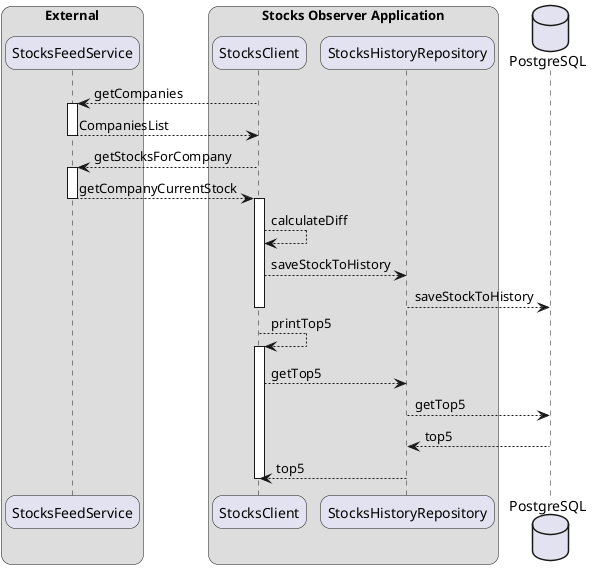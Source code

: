 @startuml
skinparam sequenceArrowThickneSFC 2
skinparam roundcorner 20

database PostgreSQL as DB order 80

box "External"
participant StocksFeedService as SFC
end box

box "Stocks Observer Application"
participant StocksClient as SC
participant StocksHistoryRepository as SHR
end box

SC --> SFC: getCompanies
activate SFC
SC <-- SFC: CompaniesList
deactivate SFC

SC --> SFC: getStocksForCompany
activate SFC
SC <-- SFC: getCompanyCurrentStock
deactivate SFC

activate SC
SC --> SC: calculateDiff
SC --> SHR: saveStockToHistory
SHR --> DB: saveStockToHistory
deactivate SC

SC --> SC: printTop5
activate SC
SC --> SHR: getTop5
SHR --> DB: getTop5
SHR <-- DB: top5
SC <-- SHR: top5
deactivate SC

@enduml